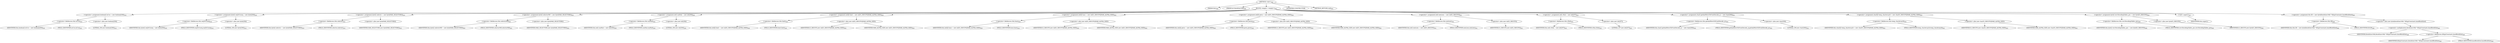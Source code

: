 digraph "&lt;init&gt;" {  
"3294" [label = <(METHOD,&lt;init&gt;)<SUB>946</SUB>> ]
"260" [label = <(PARAM,this)<SUB>946</SUB>> ]
"3295" [label = <(PARAM,int blockSize100k)<SUB>946</SUB>> ]
"3296" [label = <(BLOCK,&lt;empty&gt;,&lt;empty&gt;)<SUB>946</SUB>> ]
"3297" [label = <(&lt;operator&gt;.assignment,boolean[] inUse = new boolean[256])<SUB>916</SUB>> ]
"3298" [label = <(&lt;operator&gt;.fieldAccess,this.inUse)<SUB>916</SUB>> ]
"3299" [label = <(IDENTIFIER,this,boolean[] inUse = new boolean[256])<SUB>916</SUB>> ]
"3300" [label = <(FIELD_IDENTIFIER,inUse,inUse)<SUB>916</SUB>> ]
"3301" [label = <(&lt;operator&gt;.alloc,new boolean[256])> ]
"3302" [label = <(LITERAL,256,new boolean[256])<SUB>916</SUB>> ]
"3303" [label = <(&lt;operator&gt;.assignment,byte[] seqToUnseq = new byte[256])<SUB>918</SUB>> ]
"3304" [label = <(&lt;operator&gt;.fieldAccess,this.seqToUnseq)<SUB>918</SUB>> ]
"3305" [label = <(IDENTIFIER,this,byte[] seqToUnseq = new byte[256])<SUB>918</SUB>> ]
"3306" [label = <(FIELD_IDENTIFIER,seqToUnseq,seqToUnseq)<SUB>918</SUB>> ]
"3307" [label = <(&lt;operator&gt;.alloc,new byte[256])> ]
"3308" [label = <(LITERAL,256,new byte[256])<SUB>918</SUB>> ]
"3309" [label = <(&lt;operator&gt;.assignment,byte[] selector = new byte[MAX_SELECTORS])<SUB>919</SUB>> ]
"3310" [label = <(&lt;operator&gt;.fieldAccess,this.selector)<SUB>919</SUB>> ]
"3311" [label = <(IDENTIFIER,this,byte[] selector = new byte[MAX_SELECTORS])<SUB>919</SUB>> ]
"3312" [label = <(FIELD_IDENTIFIER,selector,selector)<SUB>919</SUB>> ]
"3313" [label = <(&lt;operator&gt;.alloc,new byte[MAX_SELECTORS])> ]
"3314" [label = <(IDENTIFIER,MAX_SELECTORS,new byte[MAX_SELECTORS])<SUB>919</SUB>> ]
"3315" [label = <(&lt;operator&gt;.assignment,byte[] selectorMtf = new byte[MAX_SELECTORS])<SUB>920</SUB>> ]
"3316" [label = <(&lt;operator&gt;.fieldAccess,this.selectorMtf)<SUB>920</SUB>> ]
"3317" [label = <(IDENTIFIER,this,byte[] selectorMtf = new byte[MAX_SELECTORS])<SUB>920</SUB>> ]
"3318" [label = <(FIELD_IDENTIFIER,selectorMtf,selectorMtf)<SUB>920</SUB>> ]
"3319" [label = <(&lt;operator&gt;.alloc,new byte[MAX_SELECTORS])> ]
"3320" [label = <(IDENTIFIER,MAX_SELECTORS,new byte[MAX_SELECTORS])<SUB>920</SUB>> ]
"3321" [label = <(&lt;operator&gt;.assignment,int[] unzftab = new int[256])<SUB>926</SUB>> ]
"3322" [label = <(&lt;operator&gt;.fieldAccess,this.unzftab)<SUB>926</SUB>> ]
"3323" [label = <(IDENTIFIER,this,int[] unzftab = new int[256])<SUB>926</SUB>> ]
"3324" [label = <(FIELD_IDENTIFIER,unzftab,unzftab)<SUB>926</SUB>> ]
"3325" [label = <(&lt;operator&gt;.alloc,new int[256])> ]
"3326" [label = <(LITERAL,256,new int[256])<SUB>926</SUB>> ]
"3327" [label = <(&lt;operator&gt;.assignment,int[][] limit = new int[N_GROUPS][MAX_ALPHA_SIZE])<SUB>928</SUB>> ]
"3328" [label = <(&lt;operator&gt;.fieldAccess,this.limit)<SUB>928</SUB>> ]
"3329" [label = <(IDENTIFIER,this,int[][] limit = new int[N_GROUPS][MAX_ALPHA_SIZE])<SUB>928</SUB>> ]
"3330" [label = <(FIELD_IDENTIFIER,limit,limit)<SUB>928</SUB>> ]
"3331" [label = <(&lt;operator&gt;.alloc,new int[N_GROUPS][MAX_ALPHA_SIZE])> ]
"3332" [label = <(IDENTIFIER,N_GROUPS,new int[N_GROUPS][MAX_ALPHA_SIZE])<SUB>928</SUB>> ]
"3333" [label = <(IDENTIFIER,MAX_ALPHA_SIZE,new int[N_GROUPS][MAX_ALPHA_SIZE])<SUB>928</SUB>> ]
"3334" [label = <(&lt;operator&gt;.assignment,int[][] base = new int[N_GROUPS][MAX_ALPHA_SIZE])<SUB>929</SUB>> ]
"3335" [label = <(&lt;operator&gt;.fieldAccess,this.base)<SUB>929</SUB>> ]
"3336" [label = <(IDENTIFIER,this,int[][] base = new int[N_GROUPS][MAX_ALPHA_SIZE])<SUB>929</SUB>> ]
"3337" [label = <(FIELD_IDENTIFIER,base,base)<SUB>929</SUB>> ]
"3338" [label = <(&lt;operator&gt;.alloc,new int[N_GROUPS][MAX_ALPHA_SIZE])> ]
"3339" [label = <(IDENTIFIER,N_GROUPS,new int[N_GROUPS][MAX_ALPHA_SIZE])<SUB>929</SUB>> ]
"3340" [label = <(IDENTIFIER,MAX_ALPHA_SIZE,new int[N_GROUPS][MAX_ALPHA_SIZE])<SUB>929</SUB>> ]
"3341" [label = <(&lt;operator&gt;.assignment,int[][] perm = new int[N_GROUPS][MAX_ALPHA_SIZE])<SUB>930</SUB>> ]
"3342" [label = <(&lt;operator&gt;.fieldAccess,this.perm)<SUB>930</SUB>> ]
"3343" [label = <(IDENTIFIER,this,int[][] perm = new int[N_GROUPS][MAX_ALPHA_SIZE])<SUB>930</SUB>> ]
"3344" [label = <(FIELD_IDENTIFIER,perm,perm)<SUB>930</SUB>> ]
"3345" [label = <(&lt;operator&gt;.alloc,new int[N_GROUPS][MAX_ALPHA_SIZE])> ]
"3346" [label = <(IDENTIFIER,N_GROUPS,new int[N_GROUPS][MAX_ALPHA_SIZE])<SUB>930</SUB>> ]
"3347" [label = <(IDENTIFIER,MAX_ALPHA_SIZE,new int[N_GROUPS][MAX_ALPHA_SIZE])<SUB>930</SUB>> ]
"3348" [label = <(&lt;operator&gt;.assignment,int[] minLens = new int[N_GROUPS])<SUB>931</SUB>> ]
"3349" [label = <(&lt;operator&gt;.fieldAccess,this.minLens)<SUB>931</SUB>> ]
"3350" [label = <(IDENTIFIER,this,int[] minLens = new int[N_GROUPS])<SUB>931</SUB>> ]
"3351" [label = <(FIELD_IDENTIFIER,minLens,minLens)<SUB>931</SUB>> ]
"3352" [label = <(&lt;operator&gt;.alloc,new int[N_GROUPS])> ]
"3353" [label = <(IDENTIFIER,N_GROUPS,new int[N_GROUPS])<SUB>931</SUB>> ]
"3354" [label = <(&lt;operator&gt;.assignment,int[] cftab = new int[257])<SUB>933</SUB>> ]
"3355" [label = <(&lt;operator&gt;.fieldAccess,this.cftab)<SUB>933</SUB>> ]
"3356" [label = <(IDENTIFIER,this,int[] cftab = new int[257])<SUB>933</SUB>> ]
"3357" [label = <(FIELD_IDENTIFIER,cftab,cftab)<SUB>933</SUB>> ]
"3358" [label = <(&lt;operator&gt;.alloc,new int[257])> ]
"3359" [label = <(LITERAL,257,new int[257])<SUB>933</SUB>> ]
"3360" [label = <(&lt;operator&gt;.assignment,char[] getAndMoveToFrontDecode_yy = new char[256])<SUB>934</SUB>> ]
"3361" [label = <(&lt;operator&gt;.fieldAccess,this.getAndMoveToFrontDecode_yy)<SUB>934</SUB>> ]
"3362" [label = <(IDENTIFIER,this,char[] getAndMoveToFrontDecode_yy = new char[256])<SUB>934</SUB>> ]
"3363" [label = <(FIELD_IDENTIFIER,getAndMoveToFrontDecode_yy,getAndMoveToFrontDecode_yy)<SUB>934</SUB>> ]
"3364" [label = <(&lt;operator&gt;.alloc,new char[256])> ]
"3365" [label = <(LITERAL,256,new char[256])<SUB>934</SUB>> ]
"3366" [label = <(&lt;operator&gt;.assignment,char[][] temp_charArray2d = new char[N_GROUPS][MAX_ALPHA_SIZE])<SUB>935</SUB>> ]
"3367" [label = <(&lt;operator&gt;.fieldAccess,this.temp_charArray2d)<SUB>935</SUB>> ]
"3368" [label = <(IDENTIFIER,this,char[][] temp_charArray2d = new char[N_GROUPS][MAX_ALPHA_SIZE])<SUB>935</SUB>> ]
"3369" [label = <(FIELD_IDENTIFIER,temp_charArray2d,temp_charArray2d)<SUB>935</SUB>> ]
"3370" [label = <(&lt;operator&gt;.alloc,new char[N_GROUPS][MAX_ALPHA_SIZE])> ]
"3371" [label = <(IDENTIFIER,N_GROUPS,new char[N_GROUPS][MAX_ALPHA_SIZE])<SUB>935</SUB>> ]
"3372" [label = <(IDENTIFIER,MAX_ALPHA_SIZE,new char[N_GROUPS][MAX_ALPHA_SIZE])<SUB>935</SUB>> ]
"3373" [label = <(&lt;operator&gt;.assignment,byte[] recvDecodingTables_pos = new byte[N_GROUPS])<SUB>936</SUB>> ]
"3374" [label = <(&lt;operator&gt;.fieldAccess,this.recvDecodingTables_pos)<SUB>936</SUB>> ]
"3375" [label = <(IDENTIFIER,this,byte[] recvDecodingTables_pos = new byte[N_GROUPS])<SUB>936</SUB>> ]
"3376" [label = <(FIELD_IDENTIFIER,recvDecodingTables_pos,recvDecodingTables_pos)<SUB>936</SUB>> ]
"3377" [label = <(&lt;operator&gt;.alloc,new byte[N_GROUPS])> ]
"3378" [label = <(IDENTIFIER,N_GROUPS,new byte[N_GROUPS])<SUB>936</SUB>> ]
"3379" [label = <(&lt;init&gt;,super();)<SUB>947</SUB>> ]
"259" [label = <(IDENTIFIER,this,super();)> ]
"3380" [label = <(&lt;operator&gt;.assignment,this.ll8 = new byte[blockSize100k * BZip2Constants.baseBlockSize])<SUB>949</SUB>> ]
"3381" [label = <(&lt;operator&gt;.fieldAccess,this.ll8)<SUB>949</SUB>> ]
"261" [label = <(IDENTIFIER,this,this.ll8 = new byte[blockSize100k * BZip2Constants.baseBlockSize])<SUB>949</SUB>> ]
"3382" [label = <(FIELD_IDENTIFIER,ll8,ll8)<SUB>949</SUB>> ]
"3383" [label = <(&lt;operator&gt;.alloc,new byte[blockSize100k * BZip2Constants.baseBlockSize])> ]
"3384" [label = <(&lt;operator&gt;.multiplication,blockSize100k * BZip2Constants.baseBlockSize)<SUB>949</SUB>> ]
"3385" [label = <(IDENTIFIER,blockSize100k,blockSize100k * BZip2Constants.baseBlockSize)<SUB>949</SUB>> ]
"3386" [label = <(&lt;operator&gt;.fieldAccess,BZip2Constants.baseBlockSize)<SUB>949</SUB>> ]
"3387" [label = <(IDENTIFIER,BZip2Constants,blockSize100k * BZip2Constants.baseBlockSize)<SUB>949</SUB>> ]
"3388" [label = <(FIELD_IDENTIFIER,baseBlockSize,baseBlockSize)<SUB>949</SUB>> ]
"3389" [label = <(MODIFIER,CONSTRUCTOR)> ]
"3390" [label = <(METHOD_RETURN,void)<SUB>950</SUB>> ]
  "3294" -> "260" 
  "3294" -> "3295" 
  "3294" -> "3296" 
  "3294" -> "3389" 
  "3294" -> "3390" 
  "3296" -> "3297" 
  "3296" -> "3303" 
  "3296" -> "3309" 
  "3296" -> "3315" 
  "3296" -> "3321" 
  "3296" -> "3327" 
  "3296" -> "3334" 
  "3296" -> "3341" 
  "3296" -> "3348" 
  "3296" -> "3354" 
  "3296" -> "3360" 
  "3296" -> "3366" 
  "3296" -> "3373" 
  "3296" -> "3379" 
  "3296" -> "3380" 
  "3297" -> "3298" 
  "3297" -> "3301" 
  "3298" -> "3299" 
  "3298" -> "3300" 
  "3301" -> "3302" 
  "3303" -> "3304" 
  "3303" -> "3307" 
  "3304" -> "3305" 
  "3304" -> "3306" 
  "3307" -> "3308" 
  "3309" -> "3310" 
  "3309" -> "3313" 
  "3310" -> "3311" 
  "3310" -> "3312" 
  "3313" -> "3314" 
  "3315" -> "3316" 
  "3315" -> "3319" 
  "3316" -> "3317" 
  "3316" -> "3318" 
  "3319" -> "3320" 
  "3321" -> "3322" 
  "3321" -> "3325" 
  "3322" -> "3323" 
  "3322" -> "3324" 
  "3325" -> "3326" 
  "3327" -> "3328" 
  "3327" -> "3331" 
  "3328" -> "3329" 
  "3328" -> "3330" 
  "3331" -> "3332" 
  "3331" -> "3333" 
  "3334" -> "3335" 
  "3334" -> "3338" 
  "3335" -> "3336" 
  "3335" -> "3337" 
  "3338" -> "3339" 
  "3338" -> "3340" 
  "3341" -> "3342" 
  "3341" -> "3345" 
  "3342" -> "3343" 
  "3342" -> "3344" 
  "3345" -> "3346" 
  "3345" -> "3347" 
  "3348" -> "3349" 
  "3348" -> "3352" 
  "3349" -> "3350" 
  "3349" -> "3351" 
  "3352" -> "3353" 
  "3354" -> "3355" 
  "3354" -> "3358" 
  "3355" -> "3356" 
  "3355" -> "3357" 
  "3358" -> "3359" 
  "3360" -> "3361" 
  "3360" -> "3364" 
  "3361" -> "3362" 
  "3361" -> "3363" 
  "3364" -> "3365" 
  "3366" -> "3367" 
  "3366" -> "3370" 
  "3367" -> "3368" 
  "3367" -> "3369" 
  "3370" -> "3371" 
  "3370" -> "3372" 
  "3373" -> "3374" 
  "3373" -> "3377" 
  "3374" -> "3375" 
  "3374" -> "3376" 
  "3377" -> "3378" 
  "3379" -> "259" 
  "3380" -> "3381" 
  "3380" -> "3383" 
  "3381" -> "261" 
  "3381" -> "3382" 
  "3383" -> "3384" 
  "3384" -> "3385" 
  "3384" -> "3386" 
  "3386" -> "3387" 
  "3386" -> "3388" 
}
